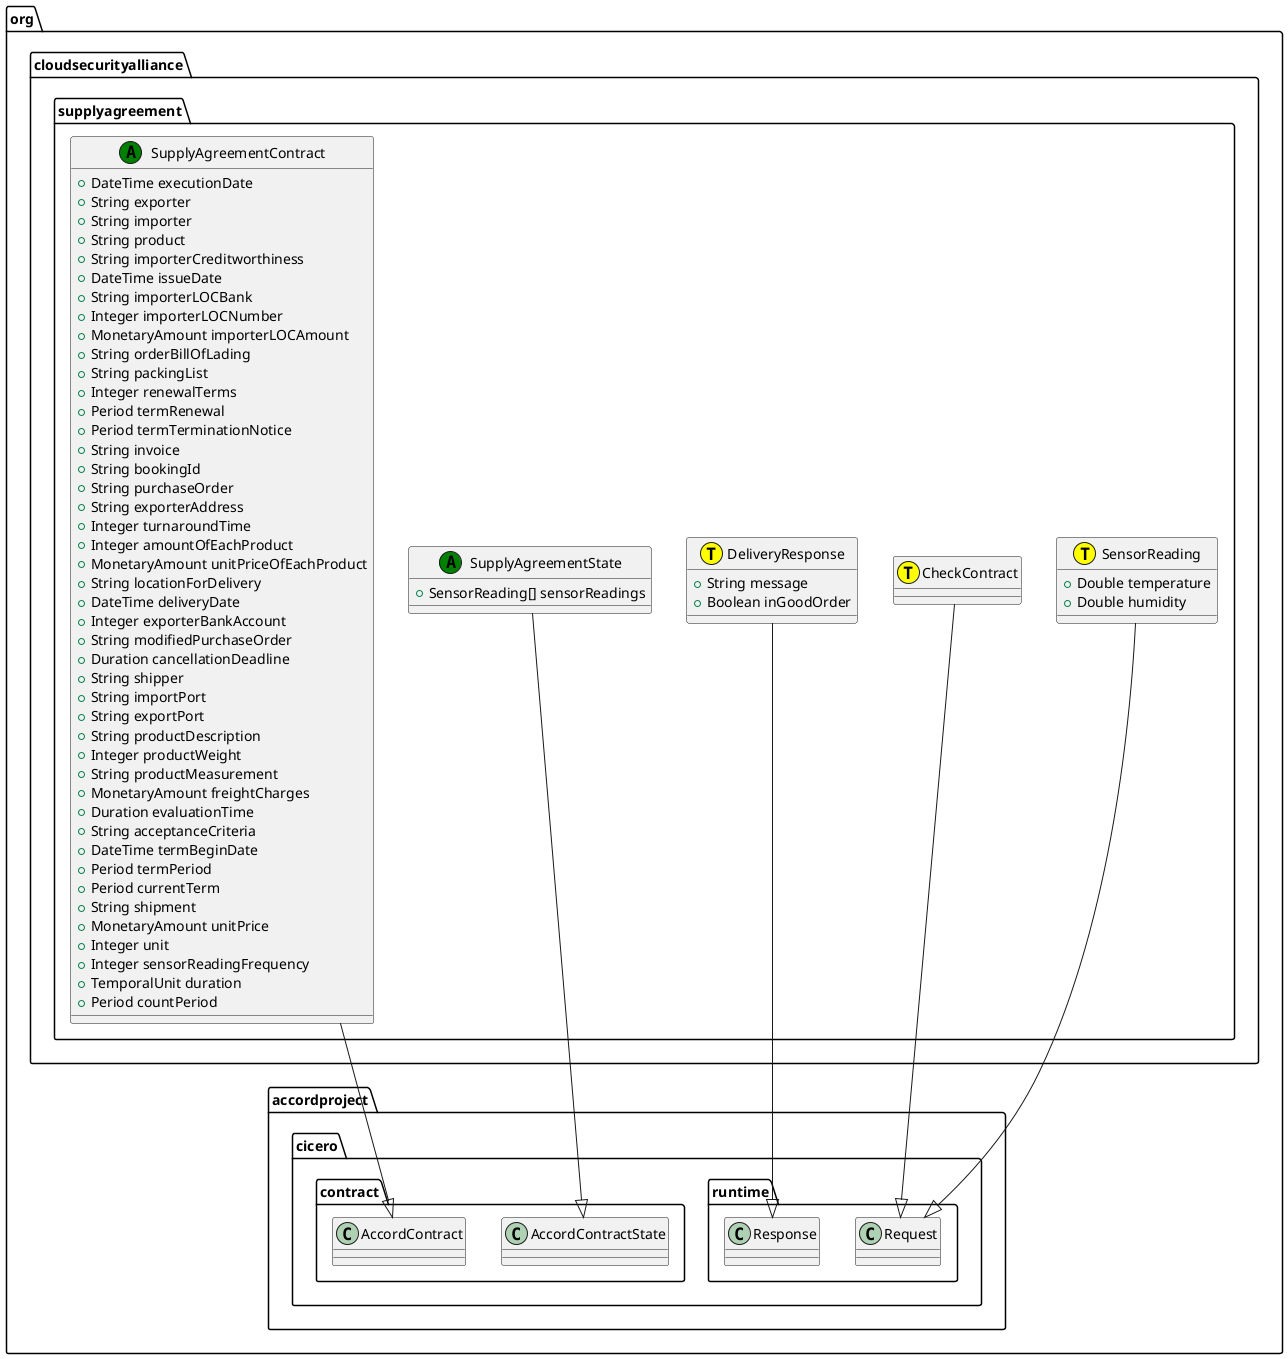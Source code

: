 @startuml
class org.cloudsecurityalliance.supplyagreement.SensorReading << (T,yellow) >> {
   + Double temperature
   + Double humidity
}
org.cloudsecurityalliance.supplyagreement.SensorReading --|> org.accordproject.cicero.runtime.Request
class org.cloudsecurityalliance.supplyagreement.CheckContract << (T,yellow) >> {
}
org.cloudsecurityalliance.supplyagreement.CheckContract --|> org.accordproject.cicero.runtime.Request
class org.cloudsecurityalliance.supplyagreement.DeliveryResponse << (T,yellow) >> {
   + String message
   + Boolean inGoodOrder
}
org.cloudsecurityalliance.supplyagreement.DeliveryResponse --|> org.accordproject.cicero.runtime.Response
class org.cloudsecurityalliance.supplyagreement.SupplyAgreementState << (A,green) >> {
   + SensorReading[] sensorReadings
}
org.cloudsecurityalliance.supplyagreement.SupplyAgreementState --|> org.accordproject.cicero.contract.AccordContractState
class org.cloudsecurityalliance.supplyagreement.SupplyAgreementContract << (A,green) >> {
   + DateTime executionDate
   + String exporter
   + String importer
   + String product
   + String importerCreditworthiness
   + DateTime issueDate
   + String importerLOCBank
   + Integer importerLOCNumber
   + MonetaryAmount importerLOCAmount
   + String orderBillOfLading
   + String packingList
   + Integer renewalTerms
   + Period termRenewal
   + Period termTerminationNotice
   + String invoice
   + String bookingId
   + String purchaseOrder
   + String exporterAddress
   + Integer turnaroundTime
   + Integer amountOfEachProduct
   + MonetaryAmount unitPriceOfEachProduct
   + String locationForDelivery
   + DateTime deliveryDate
   + Integer exporterBankAccount
   + String modifiedPurchaseOrder
   + Duration cancellationDeadline
   + String shipper
   + String importPort
   + String exportPort
   + String productDescription
   + Integer productWeight
   + String productMeasurement
   + MonetaryAmount freightCharges
   + Duration evaluationTime
   + String acceptanceCriteria
   + DateTime termBeginDate
   + Period termPeriod
   + Period currentTerm
   + String shipment
   + MonetaryAmount unitPrice
   + Integer unit
   + Integer sensorReadingFrequency
   + TemporalUnit duration
   + Period countPeriod
}
org.cloudsecurityalliance.supplyagreement.SupplyAgreementContract --|> org.accordproject.cicero.contract.AccordContract
@enduml
